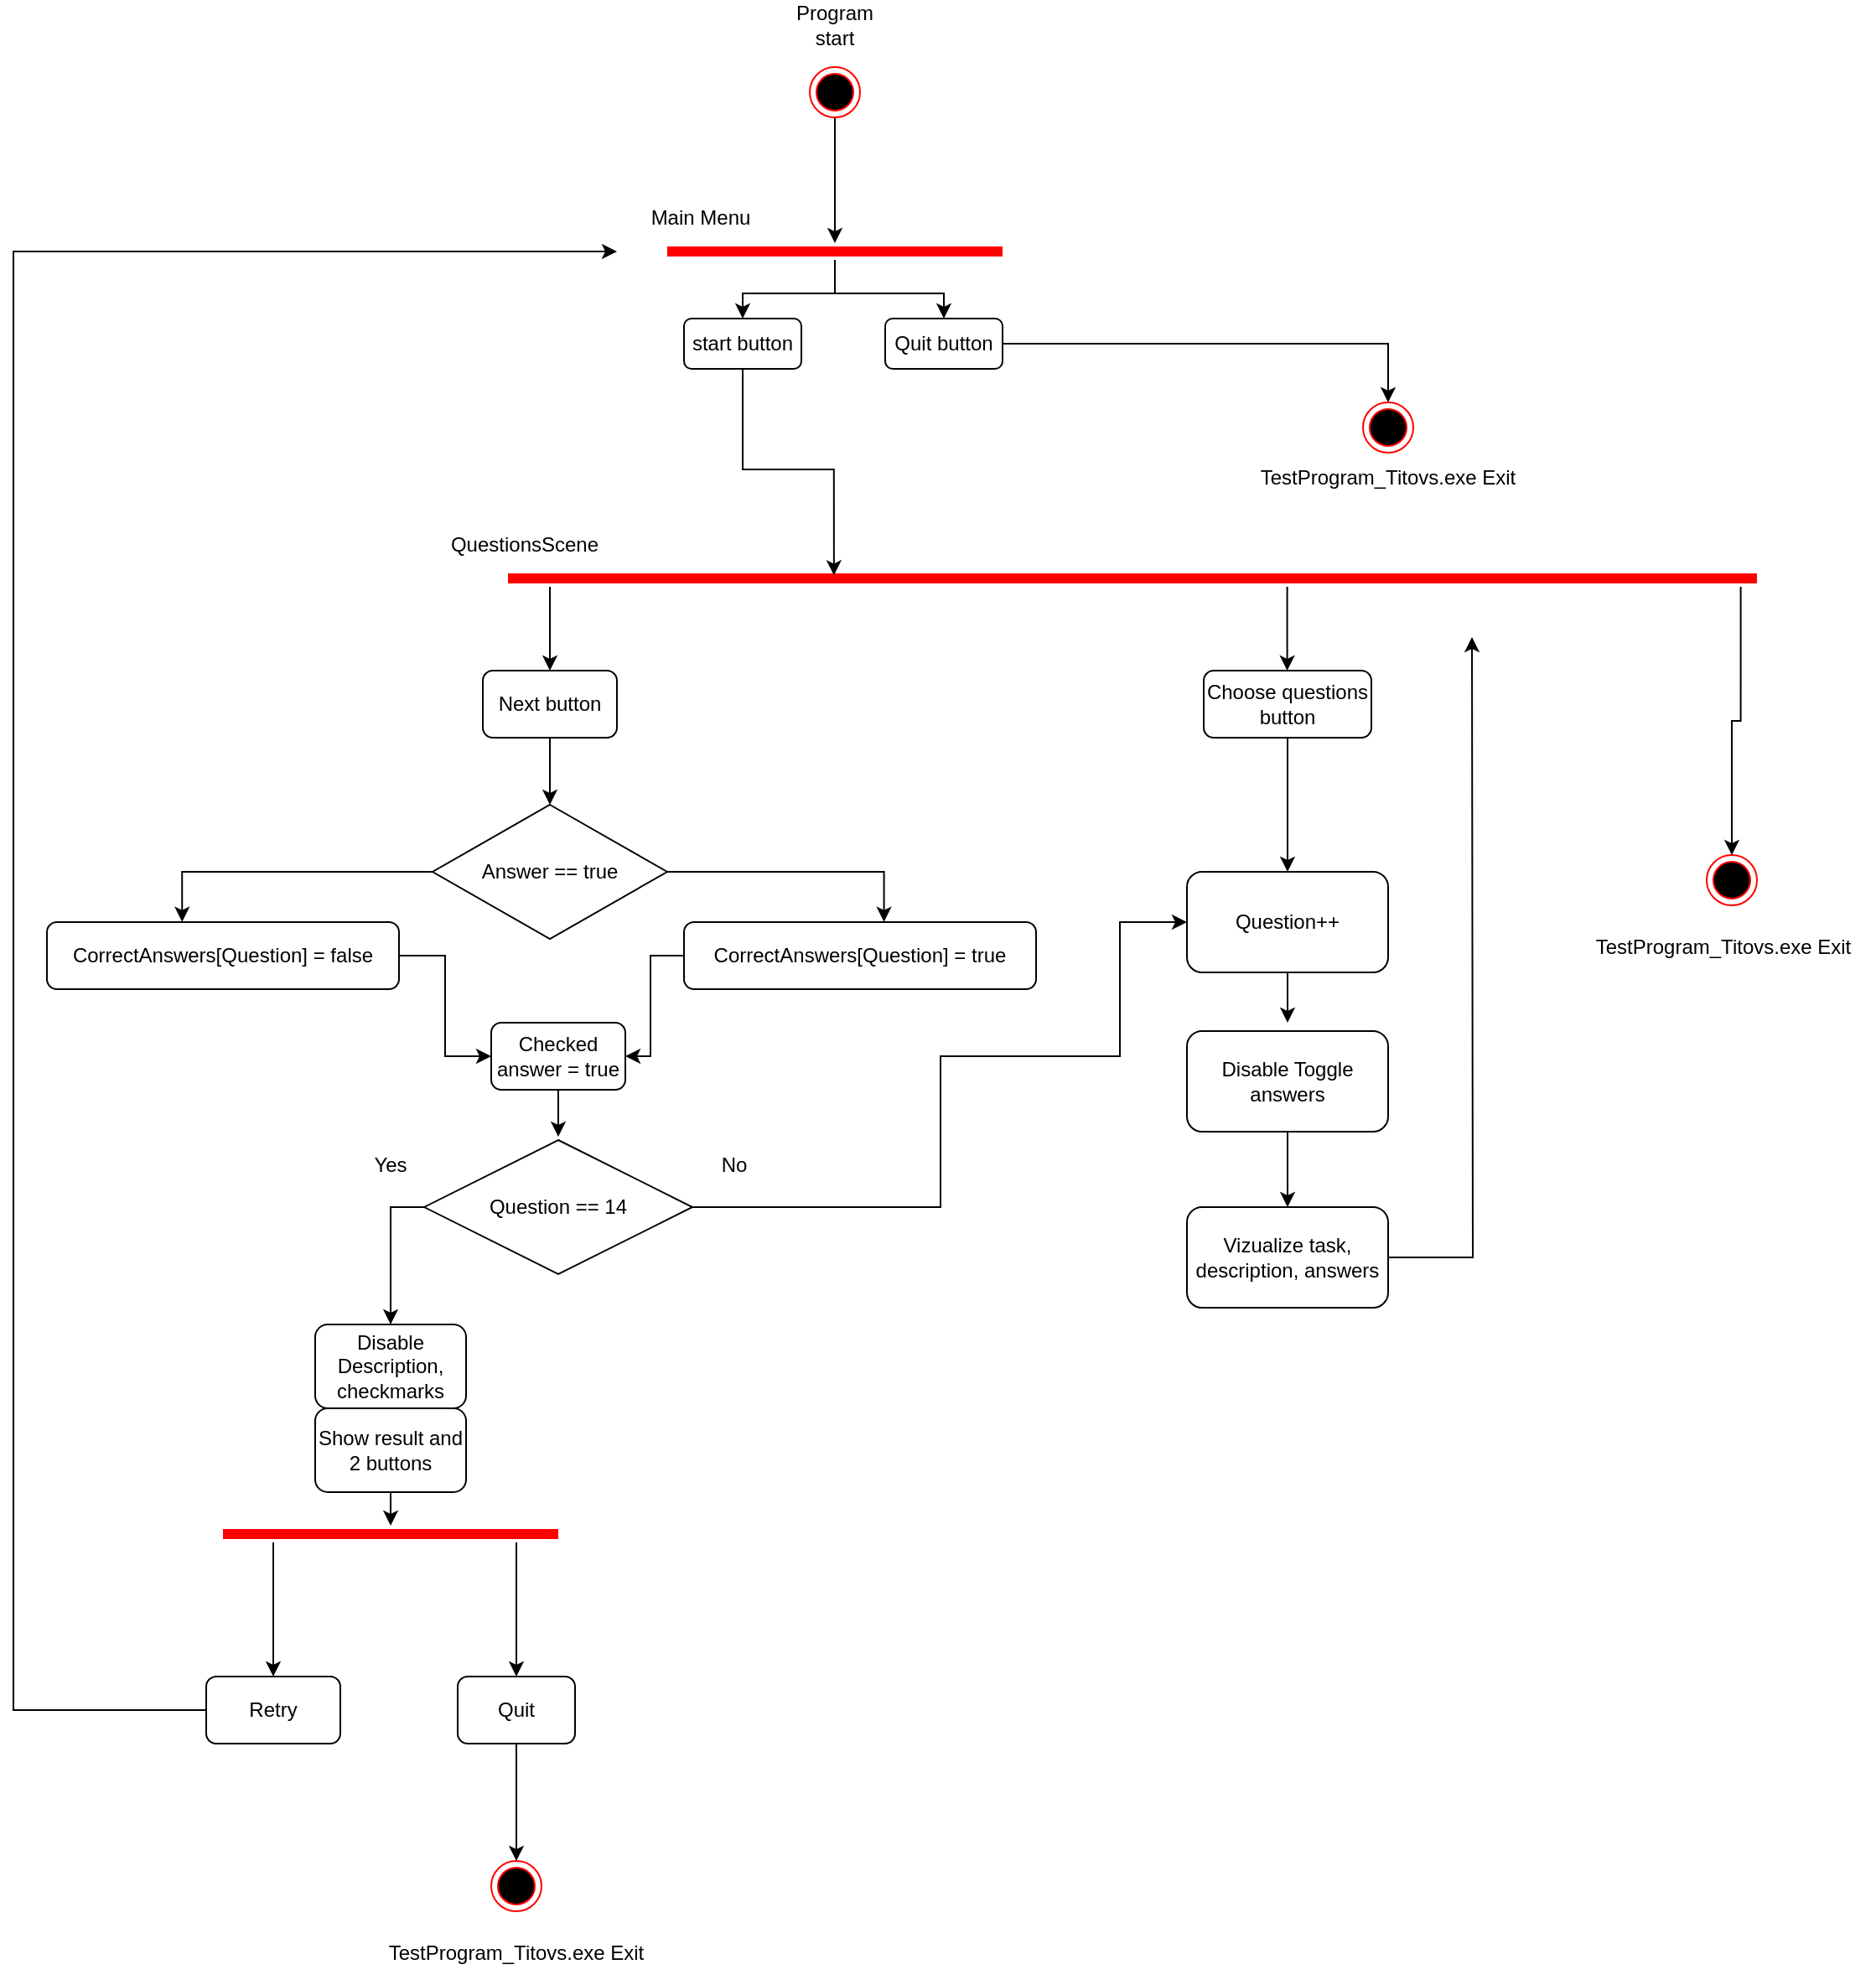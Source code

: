 <mxfile version="24.5.4" type="device">
  <diagram name="Page-1" id="7dSvqLLmZFYE4ecyOjEG">
    <mxGraphModel dx="2041" dy="1099" grid="1" gridSize="10" guides="1" tooltips="1" connect="1" arrows="1" fold="1" page="1" pageScale="1" pageWidth="850" pageHeight="1100" math="0" shadow="0">
      <root>
        <mxCell id="0" />
        <mxCell id="1" parent="0" />
        <mxCell id="_zVrqFiz_bb8IfCAxKK6-1" value="" style="shape=line;html=1;strokeWidth=6;strokeColor=#ff0000;" parent="1" vertex="1">
          <mxGeometry x="215" y="350" width="745" height="10" as="geometry" />
        </mxCell>
        <mxCell id="_zVrqFiz_bb8IfCAxKK6-8" style="edgeStyle=orthogonalEdgeStyle;rounded=0;orthogonalLoop=1;jettySize=auto;html=1;" parent="1" source="_zVrqFiz_bb8IfCAxKK6-3" target="Tfo5bfT9uyd3VSblKl9s-4" edge="1">
          <mxGeometry relative="1" as="geometry">
            <mxPoint x="410" y="160" as="targetPoint" />
          </mxGeometry>
        </mxCell>
        <mxCell id="_zVrqFiz_bb8IfCAxKK6-3" value="" style="ellipse;html=1;shape=endState;fillColor=#000000;strokeColor=#ff0000;" parent="1" vertex="1">
          <mxGeometry x="395" y="50" width="30" height="30" as="geometry" />
        </mxCell>
        <mxCell id="_zVrqFiz_bb8IfCAxKK6-4" value="Program start" style="text;html=1;align=center;verticalAlign=middle;whiteSpace=wrap;rounded=0;" parent="1" vertex="1">
          <mxGeometry x="380" y="10" width="60" height="30" as="geometry" />
        </mxCell>
        <mxCell id="_zVrqFiz_bb8IfCAxKK6-9" style="edgeStyle=orthogonalEdgeStyle;rounded=0;orthogonalLoop=1;jettySize=auto;html=1;entryX=0.261;entryY=0.317;entryDx=0;entryDy=0;entryPerimeter=0;" parent="1" source="_zVrqFiz_bb8IfCAxKK6-7" target="_zVrqFiz_bb8IfCAxKK6-1" edge="1">
          <mxGeometry relative="1" as="geometry" />
        </mxCell>
        <mxCell id="_zVrqFiz_bb8IfCAxKK6-7" value="start button" style="rounded=1;whiteSpace=wrap;html=1;" parent="1" vertex="1">
          <mxGeometry x="320" y="200" width="70" height="30" as="geometry" />
        </mxCell>
        <mxCell id="_zVrqFiz_bb8IfCAxKK6-10" style="edgeStyle=orthogonalEdgeStyle;rounded=0;orthogonalLoop=1;jettySize=auto;html=1;" parent="1" edge="1">
          <mxGeometry relative="1" as="geometry">
            <mxPoint x="240" y="360" as="sourcePoint" />
            <mxPoint x="240" y="410" as="targetPoint" />
          </mxGeometry>
        </mxCell>
        <mxCell id="_zVrqFiz_bb8IfCAxKK6-15" style="edgeStyle=orthogonalEdgeStyle;rounded=0;orthogonalLoop=1;jettySize=auto;html=1;" parent="1" source="_zVrqFiz_bb8IfCAxKK6-11" edge="1">
          <mxGeometry relative="1" as="geometry">
            <mxPoint x="240" y="490" as="targetPoint" />
          </mxGeometry>
        </mxCell>
        <mxCell id="_zVrqFiz_bb8IfCAxKK6-11" value="Next button" style="rounded=1;whiteSpace=wrap;html=1;" parent="1" vertex="1">
          <mxGeometry x="200" y="410" width="80" height="40" as="geometry" />
        </mxCell>
        <mxCell id="_zVrqFiz_bb8IfCAxKK6-23" style="edgeStyle=orthogonalEdgeStyle;rounded=0;orthogonalLoop=1;jettySize=auto;html=1;entryX=0.5;entryY=0;entryDx=0;entryDy=0;" parent="1" source="_zVrqFiz_bb8IfCAxKK6-12" target="_zVrqFiz_bb8IfCAxKK6-18" edge="1">
          <mxGeometry relative="1" as="geometry">
            <Array as="points">
              <mxPoint x="145" y="730" />
            </Array>
          </mxGeometry>
        </mxCell>
        <mxCell id="_zVrqFiz_bb8IfCAxKK6-62" style="edgeStyle=orthogonalEdgeStyle;rounded=0;orthogonalLoop=1;jettySize=auto;html=1;entryX=0;entryY=0.5;entryDx=0;entryDy=0;" parent="1" source="_zVrqFiz_bb8IfCAxKK6-12" target="_zVrqFiz_bb8IfCAxKK6-36" edge="1">
          <mxGeometry relative="1" as="geometry">
            <Array as="points">
              <mxPoint x="473" y="730" />
              <mxPoint x="473" y="640" />
              <mxPoint x="580" y="640" />
              <mxPoint x="580" y="560" />
            </Array>
          </mxGeometry>
        </mxCell>
        <mxCell id="_zVrqFiz_bb8IfCAxKK6-12" value="Question == 14" style="rhombus;whiteSpace=wrap;html=1;" parent="1" vertex="1">
          <mxGeometry x="165" y="690" width="160" height="80" as="geometry" />
        </mxCell>
        <mxCell id="_zVrqFiz_bb8IfCAxKK6-16" value="Yes" style="text;html=1;align=center;verticalAlign=middle;whiteSpace=wrap;rounded=0;" parent="1" vertex="1">
          <mxGeometry x="115" y="690" width="60" height="30" as="geometry" />
        </mxCell>
        <mxCell id="_zVrqFiz_bb8IfCAxKK6-22" style="edgeStyle=orthogonalEdgeStyle;rounded=0;orthogonalLoop=1;jettySize=auto;html=1;" parent="1" source="_zVrqFiz_bb8IfCAxKK6-18" target="_zVrqFiz_bb8IfCAxKK6-19" edge="1">
          <mxGeometry relative="1" as="geometry" />
        </mxCell>
        <mxCell id="_zVrqFiz_bb8IfCAxKK6-18" value="Disable Description, checkmarks" style="rounded=1;whiteSpace=wrap;html=1;" parent="1" vertex="1">
          <mxGeometry x="100" y="800" width="90" height="50" as="geometry" />
        </mxCell>
        <mxCell id="_zVrqFiz_bb8IfCAxKK6-19" value="" style="shape=line;html=1;strokeWidth=6;strokeColor=#ff0000;" parent="1" vertex="1">
          <mxGeometry x="45" y="920" width="200" height="10" as="geometry" />
        </mxCell>
        <mxCell id="_zVrqFiz_bb8IfCAxKK6-24" style="edgeStyle=orthogonalEdgeStyle;rounded=0;orthogonalLoop=1;jettySize=auto;html=1;" parent="1" edge="1">
          <mxGeometry relative="1" as="geometry">
            <mxPoint x="75" y="930" as="sourcePoint" />
            <mxPoint x="75" y="1010" as="targetPoint" />
          </mxGeometry>
        </mxCell>
        <mxCell id="_zVrqFiz_bb8IfCAxKK6-25" style="edgeStyle=orthogonalEdgeStyle;rounded=0;orthogonalLoop=1;jettySize=auto;html=1;" parent="1" edge="1">
          <mxGeometry relative="1" as="geometry">
            <mxPoint x="220" y="930" as="sourcePoint" />
            <mxPoint x="220" y="1010" as="targetPoint" />
          </mxGeometry>
        </mxCell>
        <mxCell id="_zVrqFiz_bb8IfCAxKK6-28" style="edgeStyle=elbowEdgeStyle;rounded=0;orthogonalLoop=1;jettySize=auto;html=1;" parent="1" source="_zVrqFiz_bb8IfCAxKK6-26" edge="1">
          <mxGeometry relative="1" as="geometry">
            <mxPoint x="280" y="160" as="targetPoint" />
            <Array as="points">
              <mxPoint x="-80" y="670" />
            </Array>
          </mxGeometry>
        </mxCell>
        <mxCell id="_zVrqFiz_bb8IfCAxKK6-26" value="Retry" style="rounded=1;whiteSpace=wrap;html=1;" parent="1" vertex="1">
          <mxGeometry x="35" y="1010" width="80" height="40" as="geometry" />
        </mxCell>
        <mxCell id="_zVrqFiz_bb8IfCAxKK6-31" style="edgeStyle=orthogonalEdgeStyle;rounded=0;orthogonalLoop=1;jettySize=auto;html=1;" parent="1" source="_zVrqFiz_bb8IfCAxKK6-27" edge="1">
          <mxGeometry relative="1" as="geometry">
            <mxPoint x="220" y="1120" as="targetPoint" />
          </mxGeometry>
        </mxCell>
        <mxCell id="_zVrqFiz_bb8IfCAxKK6-27" value="Quit" style="rounded=1;whiteSpace=wrap;html=1;" parent="1" vertex="1">
          <mxGeometry x="185" y="1010" width="70" height="40" as="geometry" />
        </mxCell>
        <mxCell id="_zVrqFiz_bb8IfCAxKK6-29" value="" style="ellipse;html=1;shape=endState;fillColor=#000000;strokeColor=#ff0000;" parent="1" vertex="1">
          <mxGeometry x="205" y="1120" width="30" height="30" as="geometry" />
        </mxCell>
        <mxCell id="_zVrqFiz_bb8IfCAxKK6-32" value="TestProgram_Titovs.exe Exit" style="text;html=1;align=center;verticalAlign=middle;whiteSpace=wrap;rounded=0;" parent="1" vertex="1">
          <mxGeometry x="130" y="1160" width="180" height="30" as="geometry" />
        </mxCell>
        <mxCell id="_zVrqFiz_bb8IfCAxKK6-34" value="QuestionsScene" style="text;html=1;align=center;verticalAlign=middle;whiteSpace=wrap;rounded=0;" parent="1" vertex="1">
          <mxGeometry x="195" y="320" width="60" height="30" as="geometry" />
        </mxCell>
        <mxCell id="_zVrqFiz_bb8IfCAxKK6-59" style="edgeStyle=orthogonalEdgeStyle;rounded=0;orthogonalLoop=1;jettySize=auto;html=1;" parent="1" source="_zVrqFiz_bb8IfCAxKK6-36" edge="1">
          <mxGeometry relative="1" as="geometry">
            <mxPoint x="680" y="620" as="targetPoint" />
          </mxGeometry>
        </mxCell>
        <mxCell id="_zVrqFiz_bb8IfCAxKK6-36" value="Question++" style="rounded=1;whiteSpace=wrap;html=1;" parent="1" vertex="1">
          <mxGeometry x="620" y="530" width="120" height="60" as="geometry" />
        </mxCell>
        <mxCell id="_zVrqFiz_bb8IfCAxKK6-37" value="No" style="text;html=1;align=center;verticalAlign=middle;whiteSpace=wrap;rounded=0;" parent="1" vertex="1">
          <mxGeometry x="320" y="690" width="60" height="30" as="geometry" />
        </mxCell>
        <mxCell id="_zVrqFiz_bb8IfCAxKK6-55" style="edgeStyle=orthogonalEdgeStyle;rounded=0;orthogonalLoop=1;jettySize=auto;html=1;" parent="1" source="_zVrqFiz_bb8IfCAxKK6-39" edge="1">
          <mxGeometry relative="1" as="geometry">
            <mxPoint x="790" y="390" as="targetPoint" />
          </mxGeometry>
        </mxCell>
        <mxCell id="_zVrqFiz_bb8IfCAxKK6-39" value="Vizualize task, description, answers" style="rounded=1;whiteSpace=wrap;html=1;" parent="1" vertex="1">
          <mxGeometry x="620" y="730" width="120" height="60" as="geometry" />
        </mxCell>
        <mxCell id="_zVrqFiz_bb8IfCAxKK6-43" value="Answer == true" style="rhombus;whiteSpace=wrap;html=1;" parent="1" vertex="1">
          <mxGeometry x="170" y="490" width="140" height="80" as="geometry" />
        </mxCell>
        <mxCell id="_zVrqFiz_bb8IfCAxKK6-45" value="Checked answer = true" style="rounded=1;whiteSpace=wrap;html=1;" parent="1" vertex="1">
          <mxGeometry x="205" y="620" width="80" height="40" as="geometry" />
        </mxCell>
        <mxCell id="_zVrqFiz_bb8IfCAxKK6-46" style="edgeStyle=orthogonalEdgeStyle;rounded=0;orthogonalLoop=1;jettySize=auto;html=1;entryX=0.5;entryY=-0.025;entryDx=0;entryDy=0;entryPerimeter=0;" parent="1" source="_zVrqFiz_bb8IfCAxKK6-45" target="_zVrqFiz_bb8IfCAxKK6-12" edge="1">
          <mxGeometry relative="1" as="geometry" />
        </mxCell>
        <mxCell id="_zVrqFiz_bb8IfCAxKK6-52" style="edgeStyle=orthogonalEdgeStyle;rounded=0;orthogonalLoop=1;jettySize=auto;html=1;entryX=1;entryY=0.5;entryDx=0;entryDy=0;" parent="1" source="_zVrqFiz_bb8IfCAxKK6-47" target="_zVrqFiz_bb8IfCAxKK6-45" edge="1">
          <mxGeometry relative="1" as="geometry">
            <Array as="points">
              <mxPoint x="300" y="580" />
              <mxPoint x="300" y="640" />
            </Array>
          </mxGeometry>
        </mxCell>
        <mxCell id="_zVrqFiz_bb8IfCAxKK6-47" value="CorrectAnswers[Question] = true" style="rounded=1;whiteSpace=wrap;html=1;" parent="1" vertex="1">
          <mxGeometry x="320" y="560" width="210" height="40" as="geometry" />
        </mxCell>
        <mxCell id="_zVrqFiz_bb8IfCAxKK6-53" style="edgeStyle=orthogonalEdgeStyle;rounded=0;orthogonalLoop=1;jettySize=auto;html=1;entryX=0;entryY=0.5;entryDx=0;entryDy=0;" parent="1" source="_zVrqFiz_bb8IfCAxKK6-49" target="_zVrqFiz_bb8IfCAxKK6-45" edge="1">
          <mxGeometry relative="1" as="geometry" />
        </mxCell>
        <mxCell id="_zVrqFiz_bb8IfCAxKK6-49" value="CorrectAnswers[Question] = false" style="rounded=1;whiteSpace=wrap;html=1;" parent="1" vertex="1">
          <mxGeometry x="-60" y="560" width="210" height="40" as="geometry" />
        </mxCell>
        <mxCell id="_zVrqFiz_bb8IfCAxKK6-50" style="edgeStyle=orthogonalEdgeStyle;rounded=0;orthogonalLoop=1;jettySize=auto;html=1;entryX=0.568;entryY=-0.004;entryDx=0;entryDy=0;entryPerimeter=0;" parent="1" source="_zVrqFiz_bb8IfCAxKK6-43" target="_zVrqFiz_bb8IfCAxKK6-47" edge="1">
          <mxGeometry relative="1" as="geometry" />
        </mxCell>
        <mxCell id="_zVrqFiz_bb8IfCAxKK6-51" style="edgeStyle=orthogonalEdgeStyle;rounded=0;orthogonalLoop=1;jettySize=auto;html=1;entryX=0.384;entryY=-0.004;entryDx=0;entryDy=0;entryPerimeter=0;" parent="1" source="_zVrqFiz_bb8IfCAxKK6-43" target="_zVrqFiz_bb8IfCAxKK6-49" edge="1">
          <mxGeometry relative="1" as="geometry" />
        </mxCell>
        <mxCell id="_zVrqFiz_bb8IfCAxKK6-61" style="edgeStyle=orthogonalEdgeStyle;rounded=0;orthogonalLoop=1;jettySize=auto;html=1;entryX=0.5;entryY=0;entryDx=0;entryDy=0;" parent="1" source="_zVrqFiz_bb8IfCAxKK6-54" target="_zVrqFiz_bb8IfCAxKK6-36" edge="1">
          <mxGeometry relative="1" as="geometry" />
        </mxCell>
        <mxCell id="_zVrqFiz_bb8IfCAxKK6-54" value="Choose questions button" style="rounded=1;whiteSpace=wrap;html=1;" parent="1" vertex="1">
          <mxGeometry x="630" y="410" width="100" height="40" as="geometry" />
        </mxCell>
        <mxCell id="_zVrqFiz_bb8IfCAxKK6-56" style="edgeStyle=orthogonalEdgeStyle;rounded=0;orthogonalLoop=1;jettySize=auto;html=1;" parent="1" edge="1">
          <mxGeometry relative="1" as="geometry">
            <mxPoint x="679.8" y="360" as="sourcePoint" />
            <mxPoint x="679.8" y="410" as="targetPoint" />
          </mxGeometry>
        </mxCell>
        <mxCell id="_zVrqFiz_bb8IfCAxKK6-60" style="edgeStyle=orthogonalEdgeStyle;rounded=0;orthogonalLoop=1;jettySize=auto;html=1;entryX=0.5;entryY=0;entryDx=0;entryDy=0;" parent="1" source="_zVrqFiz_bb8IfCAxKK6-58" target="_zVrqFiz_bb8IfCAxKK6-39" edge="1">
          <mxGeometry relative="1" as="geometry" />
        </mxCell>
        <mxCell id="_zVrqFiz_bb8IfCAxKK6-58" value="Disable Toggle answers" style="rounded=1;whiteSpace=wrap;html=1;" parent="1" vertex="1">
          <mxGeometry x="620" y="625" width="120" height="60" as="geometry" />
        </mxCell>
        <mxCell id="_zVrqFiz_bb8IfCAxKK6-64" value="" style="ellipse;html=1;shape=endState;fillColor=#000000;strokeColor=#ff0000;" parent="1" vertex="1">
          <mxGeometry x="930" y="520" width="30" height="30" as="geometry" />
        </mxCell>
        <mxCell id="_zVrqFiz_bb8IfCAxKK6-65" value="TestProgram_Titovs.exe Exit" style="text;html=1;align=center;verticalAlign=middle;whiteSpace=wrap;rounded=0;" parent="1" vertex="1">
          <mxGeometry x="850" y="560" width="180" height="30" as="geometry" />
        </mxCell>
        <mxCell id="Tfo5bfT9uyd3VSblKl9s-1" value="Show result and 2 buttons" style="rounded=1;whiteSpace=wrap;html=1;" vertex="1" parent="1">
          <mxGeometry x="100" y="850" width="90" height="50" as="geometry" />
        </mxCell>
        <mxCell id="Tfo5bfT9uyd3VSblKl9s-3" style="edgeStyle=orthogonalEdgeStyle;rounded=0;orthogonalLoop=1;jettySize=auto;html=1;entryX=0.5;entryY=0;entryDx=0;entryDy=0;exitX=0.987;exitY=1;exitDx=0;exitDy=0;exitPerimeter=0;" edge="1" parent="1" source="_zVrqFiz_bb8IfCAxKK6-1" target="_zVrqFiz_bb8IfCAxKK6-64">
          <mxGeometry relative="1" as="geometry">
            <mxPoint x="940" y="460" as="sourcePoint" />
          </mxGeometry>
        </mxCell>
        <mxCell id="Tfo5bfT9uyd3VSblKl9s-7" style="edgeStyle=orthogonalEdgeStyle;rounded=0;orthogonalLoop=1;jettySize=auto;html=1;entryX=0.5;entryY=0;entryDx=0;entryDy=0;" edge="1" parent="1" source="Tfo5bfT9uyd3VSblKl9s-4" target="_zVrqFiz_bb8IfCAxKK6-7">
          <mxGeometry relative="1" as="geometry" />
        </mxCell>
        <mxCell id="Tfo5bfT9uyd3VSblKl9s-8" style="edgeStyle=orthogonalEdgeStyle;rounded=0;orthogonalLoop=1;jettySize=auto;html=1;entryX=0.5;entryY=0;entryDx=0;entryDy=0;" edge="1" parent="1" source="Tfo5bfT9uyd3VSblKl9s-4" target="Tfo5bfT9uyd3VSblKl9s-6">
          <mxGeometry relative="1" as="geometry" />
        </mxCell>
        <mxCell id="Tfo5bfT9uyd3VSblKl9s-4" value="" style="shape=line;html=1;strokeWidth=6;strokeColor=#ff0000;" vertex="1" parent="1">
          <mxGeometry x="310" y="155" width="200" height="10" as="geometry" />
        </mxCell>
        <mxCell id="Tfo5bfT9uyd3VSblKl9s-11" style="edgeStyle=orthogonalEdgeStyle;rounded=0;orthogonalLoop=1;jettySize=auto;html=1;entryX=0.5;entryY=0;entryDx=0;entryDy=0;" edge="1" parent="1" source="Tfo5bfT9uyd3VSblKl9s-6" target="Tfo5bfT9uyd3VSblKl9s-9">
          <mxGeometry relative="1" as="geometry" />
        </mxCell>
        <mxCell id="Tfo5bfT9uyd3VSblKl9s-6" value="Quit button" style="rounded=1;whiteSpace=wrap;html=1;" vertex="1" parent="1">
          <mxGeometry x="440" y="200" width="70" height="30" as="geometry" />
        </mxCell>
        <mxCell id="Tfo5bfT9uyd3VSblKl9s-9" value="" style="ellipse;html=1;shape=endState;fillColor=#000000;strokeColor=#ff0000;" vertex="1" parent="1">
          <mxGeometry x="725" y="250" width="30" height="30" as="geometry" />
        </mxCell>
        <mxCell id="Tfo5bfT9uyd3VSblKl9s-10" value="TestProgram_Titovs.exe Exit" style="text;html=1;align=center;verticalAlign=middle;whiteSpace=wrap;rounded=0;" vertex="1" parent="1">
          <mxGeometry x="650" y="280" width="180" height="30" as="geometry" />
        </mxCell>
        <mxCell id="Tfo5bfT9uyd3VSblKl9s-12" value="Main Menu" style="text;html=1;align=center;verticalAlign=middle;whiteSpace=wrap;rounded=0;" vertex="1" parent="1">
          <mxGeometry x="290" y="125" width="80" height="30" as="geometry" />
        </mxCell>
      </root>
    </mxGraphModel>
  </diagram>
</mxfile>
